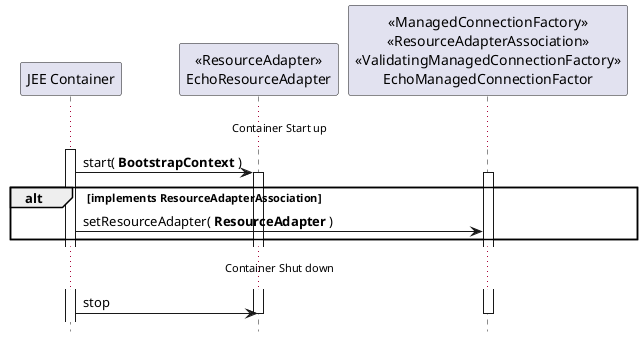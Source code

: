 @startuml

scale 3/3
hide footbox
participant "JEE Container" as container
participant "<<ResourceAdapter>>\nEchoResourceAdapter" as ra
participant "<<ManagedConnectionFactory>>\n<<ResourceAdapterAssociation>>\n<<ValidatingManagedConnectionFactory>>\nEchoManagedConnectionFactor" as mcf

activate container

... Container Start up ...

container -> ra: start( **BootstrapContext** )

activate ra
activate mcf

alt implements ResourceAdapterAssociation

container -> mcf: setResourceAdapter( **ResourceAdapter** )

end

activate mcf

... Container Shut down ...

container -> ra: stop

deactivate ra
deactivate mcf

@enduml
